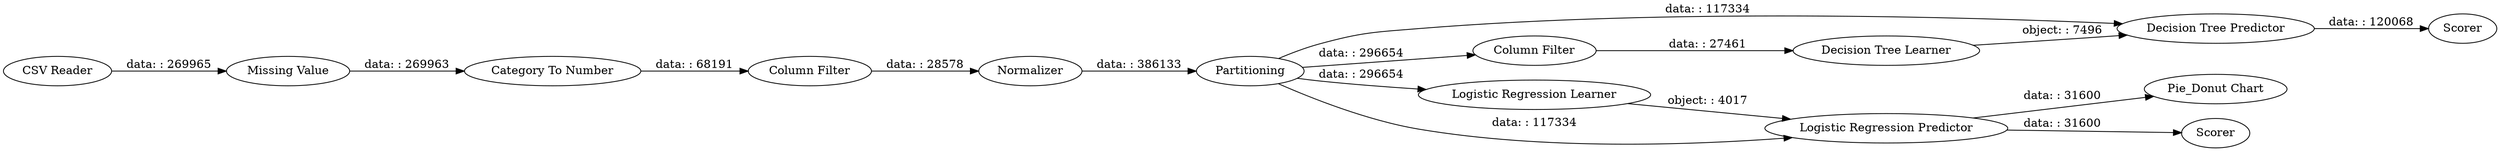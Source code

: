digraph {
	"3808006268647357052_94" [label=Partitioning]
	"3808006268647357052_98" [label=Scorer]
	"3808006268647357052_93" [label="Missing Value"]
	"3808006268647357052_97" [label=Scorer]
	"3808006268647357052_100" [label="Decision Tree Predictor"]
	"3808006268647357052_96" [label="Logistic Regression Predictor"]
	"3808006268647357052_91" [label=Normalizer]
	"3808006268647357052_92" [label="CSV Reader"]
	"3808006268647357052_90" [label="Column Filter"]
	"3808006268647357052_101" [label="Column Filter"]
	"3808006268647357052_102" [label="Pie_Donut Chart"]
	"3808006268647357052_89" [label="Category To Number"]
	"3808006268647357052_99" [label="Decision Tree Learner"]
	"3808006268647357052_95" [label="Logistic Regression Learner"]
	"3808006268647357052_96" -> "3808006268647357052_102" [label="data: : 31600"]
	"3808006268647357052_101" -> "3808006268647357052_99" [label="data: : 27461"]
	"3808006268647357052_89" -> "3808006268647357052_90" [label="data: : 68191"]
	"3808006268647357052_94" -> "3808006268647357052_101" [label="data: : 296654"]
	"3808006268647357052_99" -> "3808006268647357052_100" [label="object: : 7496"]
	"3808006268647357052_100" -> "3808006268647357052_98" [label="data: : 120068"]
	"3808006268647357052_94" -> "3808006268647357052_95" [label="data: : 296654"]
	"3808006268647357052_95" -> "3808006268647357052_96" [label="object: : 4017"]
	"3808006268647357052_94" -> "3808006268647357052_100" [label="data: : 117334"]
	"3808006268647357052_96" -> "3808006268647357052_97" [label="data: : 31600"]
	"3808006268647357052_92" -> "3808006268647357052_93" [label="data: : 269965"]
	"3808006268647357052_91" -> "3808006268647357052_94" [label="data: : 386133"]
	"3808006268647357052_94" -> "3808006268647357052_96" [label="data: : 117334"]
	"3808006268647357052_93" -> "3808006268647357052_89" [label="data: : 269963"]
	"3808006268647357052_90" -> "3808006268647357052_91" [label="data: : 28578"]
	rankdir=LR
}
